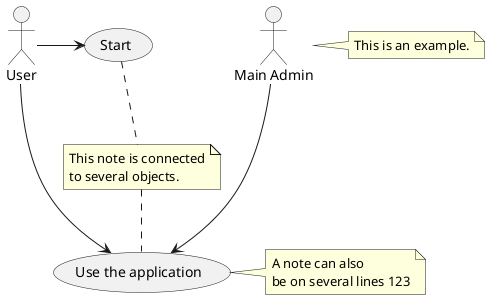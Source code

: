 @startuml
'https://plantuml.com/use-case-diagram

:Main Admin: as Admin
(Use the application) as (Use)

User -> (Start)
User --> (Use)

Admin ---> (Use)

note right of Admin : This is an example.

note right of (Use)
A note can also
be on several lines 123
end note

note "This note is connected\nto several objects." as N2
(Start) .. N2
N2 .. (Use)
@enduml